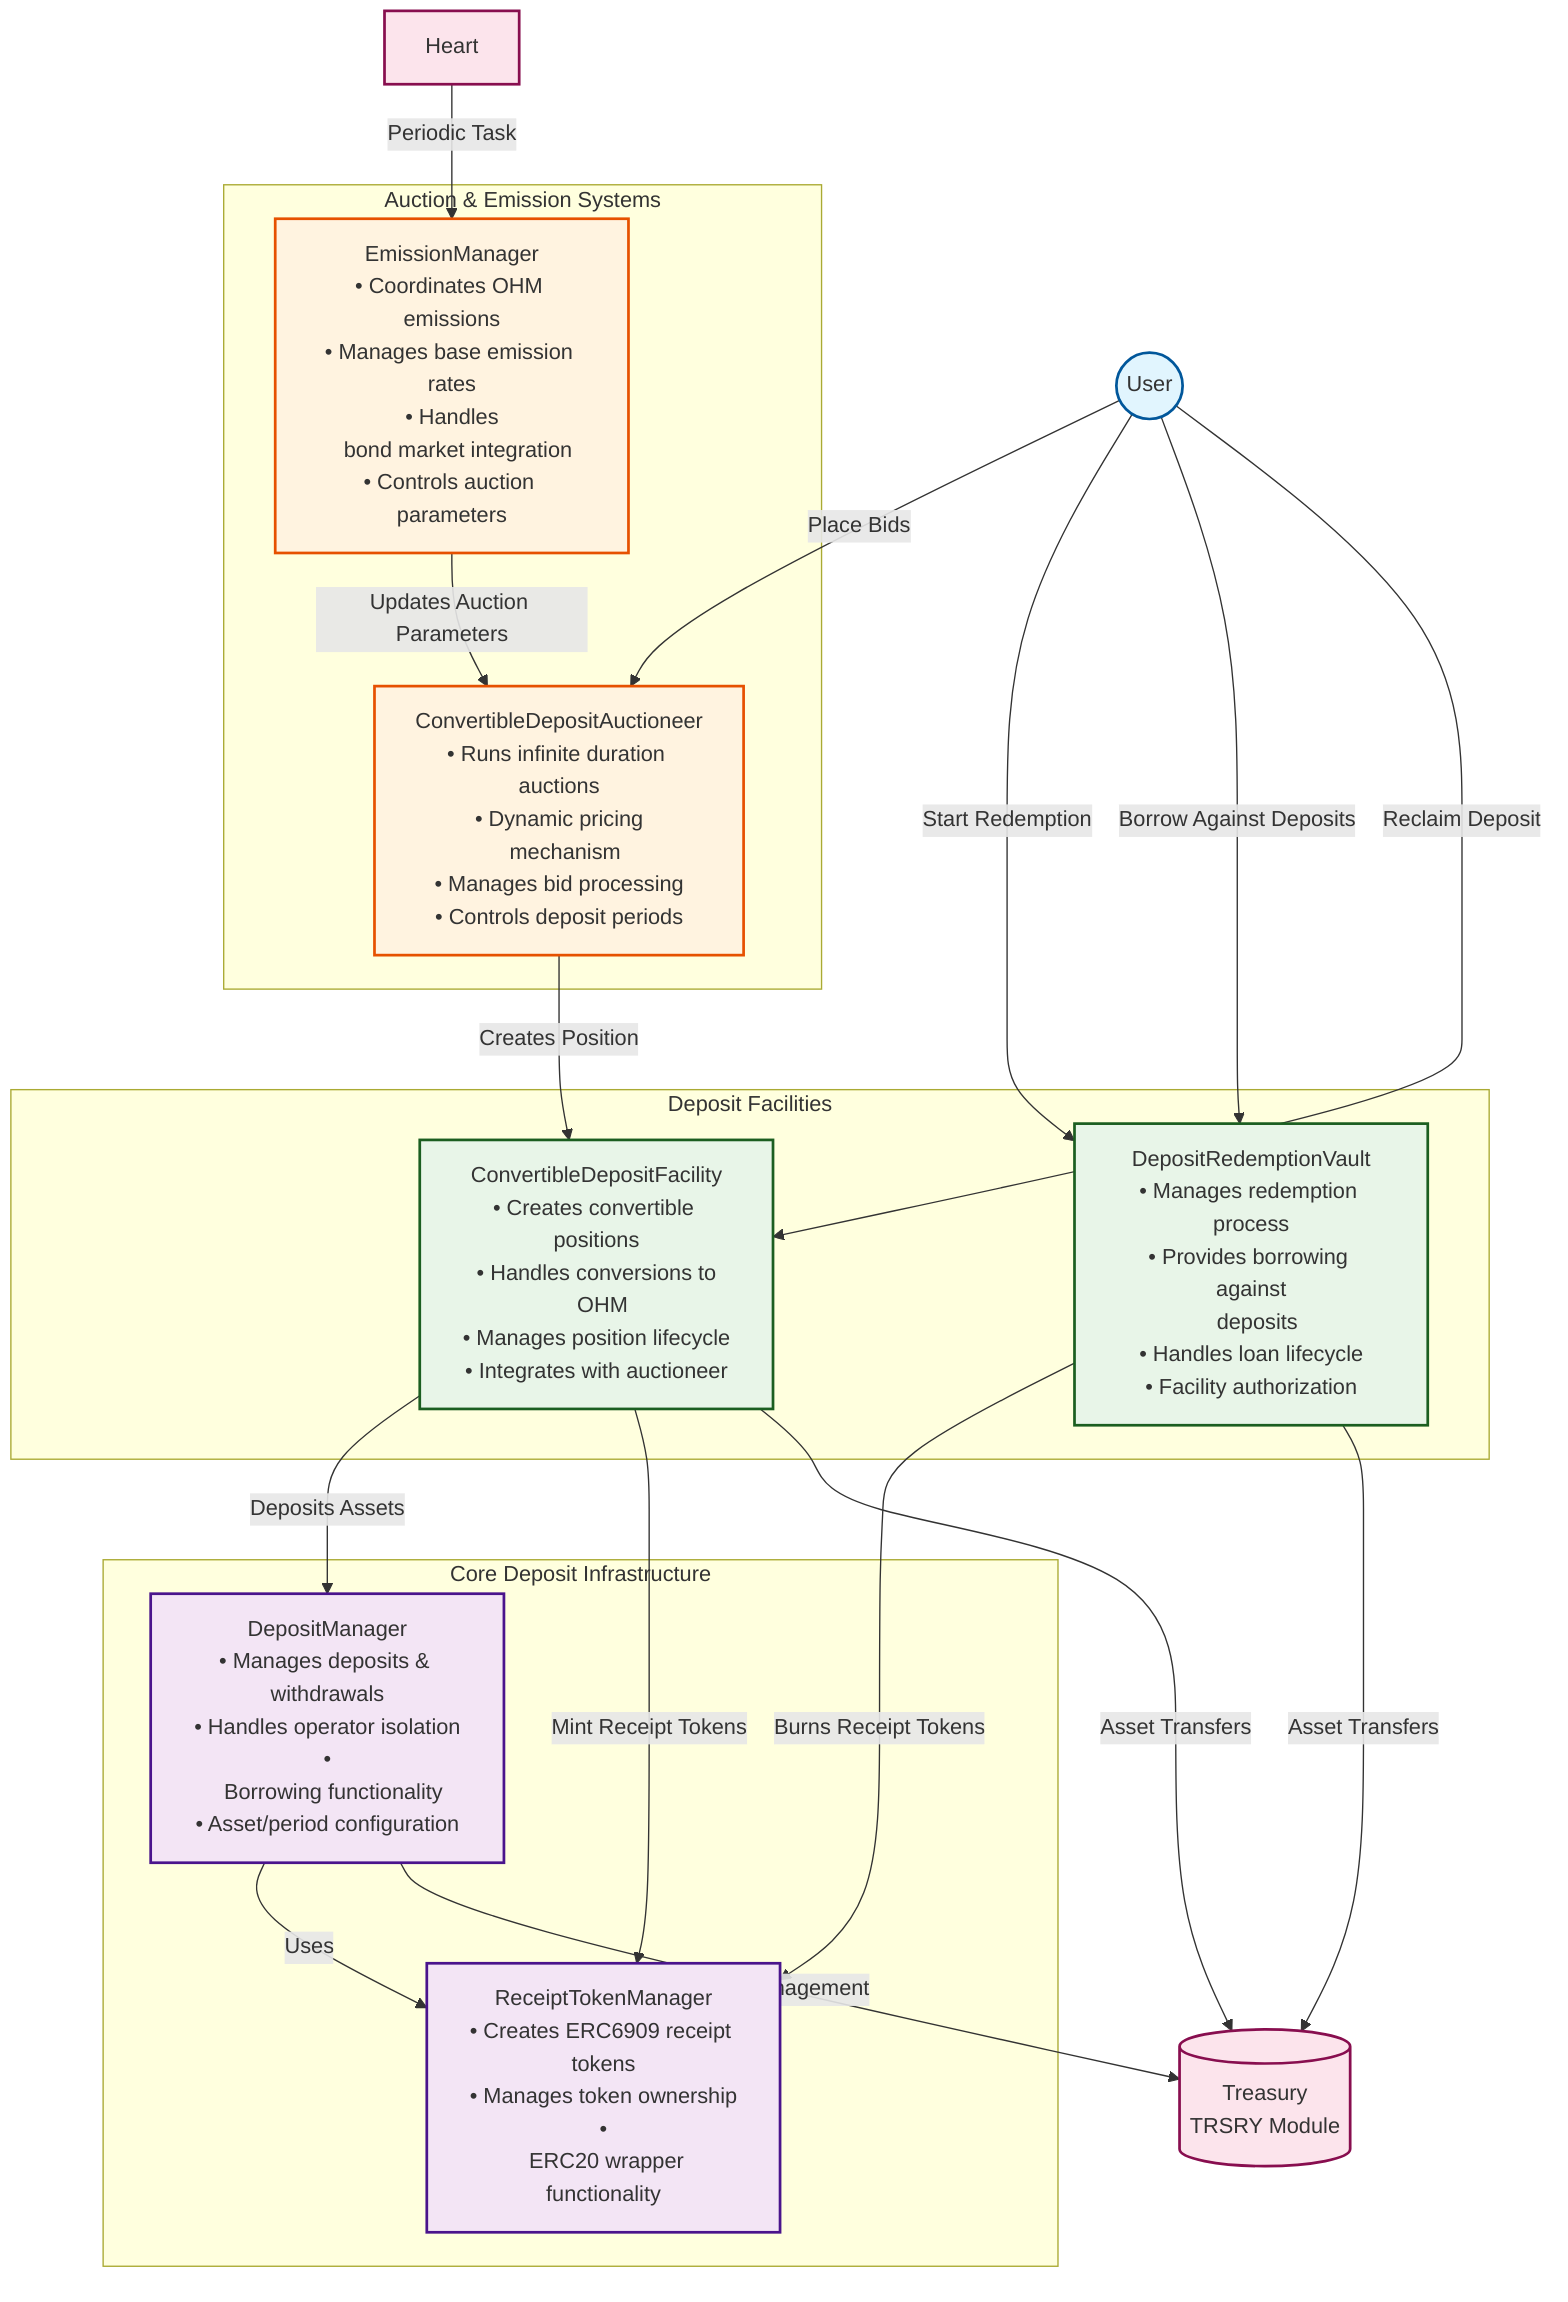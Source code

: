 graph TB
      %% External Users and Systems
      User((User))
      Heart
      Treasury[(Treasury<br/>TRSRY Module)]

      %% Core Deposit Infrastructure
      subgraph "Core Deposit Infrastructure"
          DM[DepositManager<br/>• Manages deposits & withdrawals<br/>• Handles operator isolation<br/>•
  Borrowing functionality<br/>• Asset/period configuration]
          RTM[ReceiptTokenManager<br/>• Creates ERC6909 receipt tokens<br/>• Manages token ownership<br/>•
  ERC20 wrapper functionality]
      end

      %% Deposit Facilities
      subgraph "Deposit Facilities"
          CDF[ConvertibleDepositFacility<br/>• Creates convertible positions<br/>• Handles conversions to
  OHM<br/>• Manages position lifecycle<br/>• Integrates with auctioneer]
          DRV[DepositRedemptionVault<br/>• Manages redemption process<br/>• Provides borrowing against
  deposits<br/>• Handles loan lifecycle<br/>• Facility authorization]
      end

      %% Auction & Emission Systems
      subgraph "Auction & Emission Systems"
          CDA[ConvertibleDepositAuctioneer<br/>• Runs infinite duration auctions<br/>• Dynamic pricing
  mechanism<br/>• Manages bid processing<br/>• Controls deposit periods]
          EM[EmissionManager<br/>• Coordinates OHM emissions<br/>• Manages base emission rates<br/>• Handles
  bond market integration<br/>• Controls auction parameters]
      end

      %% User Interactions
      User -->|Place Bids| CDA
      User -->|Start Redemption| DRV
      User -->|Borrow Against Deposits| DRV
      User -->|Reclaim Deposit| CDF

      %% Core Infrastructure Relationships
      CDF -->|Deposits Assets| DM
      CDF -->|Mint Receipt Tokens| RTM
      DM -->|Uses| RTM
      DRV -->|Burns Receipt Tokens| RTM

      %% Auction System Relationships
      CDA -->|Creates Position| CDF
      EM -->|Updates Auction Parameters| CDA
      Heart -->|Periodic Task| EM

      %% Treasury Integration
      DM -->|Asset Management| Treasury
      CDF -->|Asset Transfers| Treasury
      DRV -->|Asset Transfers| Treasury

      %% Styling
      classDef userClass fill:#e1f5fe,stroke:#01579b,stroke-width:2px
      classDef coreClass fill:#f3e5f5,stroke:#4a148c,stroke-width:2px
      classDef facilityClass fill:#e8f5e8,stroke:#1b5e20,stroke-width:2px
      classDef auctionClass fill:#fff3e0,stroke:#e65100,stroke-width:2px
      classDef treasuryClass fill:#fce4ec,stroke:#880e4f,stroke-width:2px

      class User userClass
      class DM,RTM coreClass
      class CDF,DRV facilityClass
      class CDA,EM auctionClass
      class Treasury,Heart treasuryClass